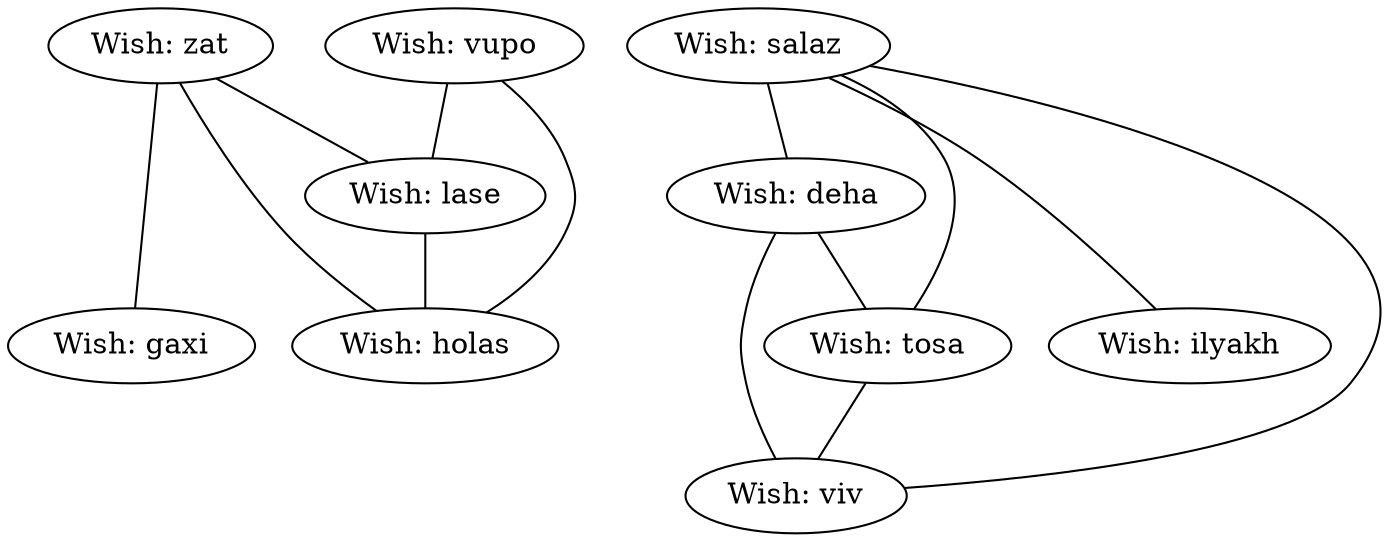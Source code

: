 strict graph  {
	"Wish: zat" -- "Wish: holas"	 [weight=0.666666666667];
	"Wish: zat" -- "Wish: gaxi"	 [weight=0.666666666667];
	"Wish: zat" -- "Wish: lase"	 [weight=0.666666666667];
	"Wish: vupo" -- "Wish: holas"	 [weight=0.666666666667];
	"Wish: vupo" -- "Wish: lase"	 [weight=0.666666666667];
	"Wish: lase" -- "Wish: holas"	 [weight=1.0];
	"Wish: salaz" -- "Wish: deha"	 [weight=0.666666666667];
	"Wish: salaz" -- "Wish: ilyakh"	 [weight=0.666666666667];
	"Wish: salaz" -- "Wish: tosa"	 [weight=0.666666666667];
	"Wish: salaz" -- "Wish: viv"	 [weight=0.666666666667];
	"Wish: deha" -- "Wish: tosa"	 [weight=1.0];
	"Wish: deha" -- "Wish: viv"	 [weight=1.0];
	"Wish: tosa" -- "Wish: viv"	 [weight=1.0];
}
